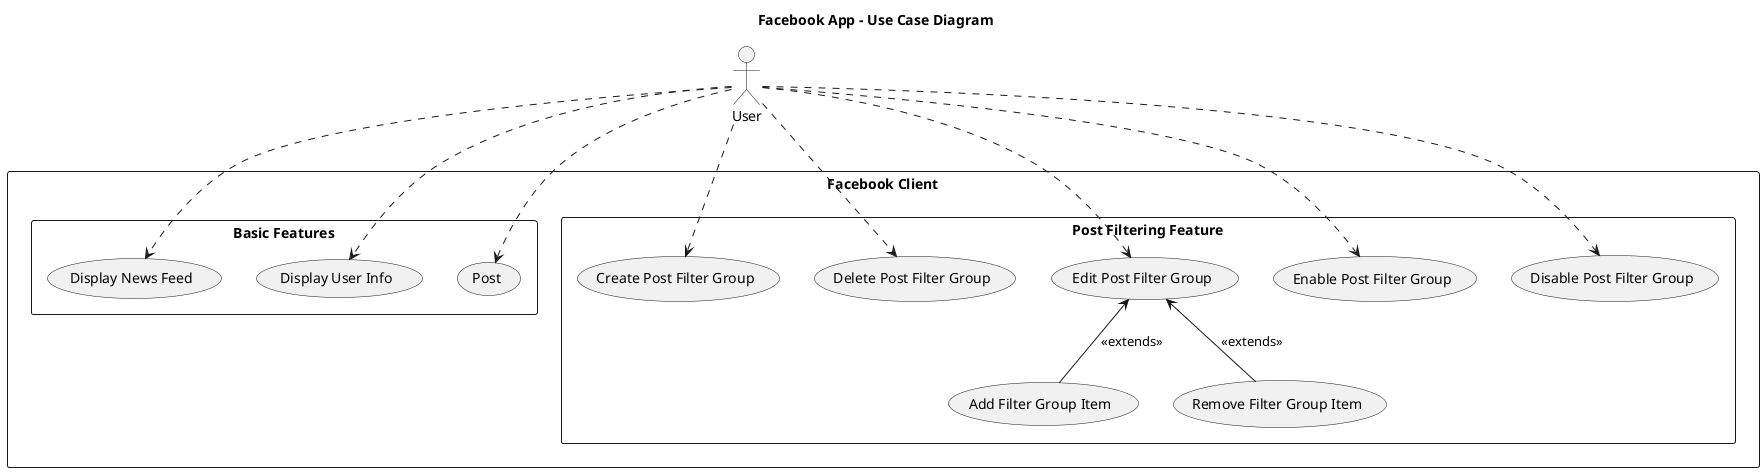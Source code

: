 @startuml

title Facebook App - Use Case Diagram

:User: 

rectangle "Facebook Client"{
    rectangle "Basic Features"{
   }
   rectangle "Post Filtering Feature"{
   }
}

rectangle "Basic Features" {
    (Display News Feed)
    (Display User Info)
    (Post)
}

rectangle "Post Filtering Feature" {
    (Create Post Filter Group)
    (Delete Post Filter Group)
    (Edit Post Filter Group)
    (Add Filter Group Item)
    (Remove Filter Group Item)
    (Enable Post Filter Group)
    (Disable Post Filter Group)
}


User ..> (Create Post Filter Group)
User ..> (Delete Post Filter Group)
User ..> (Edit Post Filter Group)
User ..> (Enable Post Filter Group)
User ..> (Disable Post Filter Group)

(Edit Post Filter Group) <-- (Add Filter Group Item): <<extends>>
(Edit Post Filter Group) <-- (Remove Filter Group Item): <<extends>>

User ..> (Post)
User ..> (Display News Feed)
User ..> (Display User Info)

@enduml